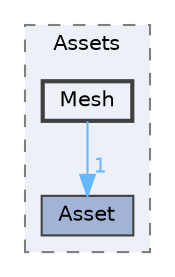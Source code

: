 digraph "C:/dev/c-cpp/C78Engine/C78Engine/src/C78E/Assets/Mesh"
{
 // LATEX_PDF_SIZE
  bgcolor="transparent";
  edge [fontname=Helvetica,fontsize=10,labelfontname=Helvetica,labelfontsize=10];
  node [fontname=Helvetica,fontsize=10,shape=box,height=0.2,width=0.4];
  compound=true
  subgraph clusterdir_6040b2ffaedfa60e1ddfa743591d8b51 {
    graph [ bgcolor="#edf0f7", pencolor="grey50", label="Assets", fontname=Helvetica,fontsize=10 style="filled,dashed", URL="dir_6040b2ffaedfa60e1ddfa743591d8b51.html",tooltip=""]
  dir_d891629be55c9bf3eabc46d424e0e2b5 [label="Asset", fillcolor="#a2b4d6", color="grey25", style="filled", URL="dir_d891629be55c9bf3eabc46d424e0e2b5.html",tooltip=""];
  dir_d4ec66e7a90dbf696ad6a2b096bf409a [label="Mesh", fillcolor="#edf0f7", color="grey25", style="filled,bold", URL="dir_d4ec66e7a90dbf696ad6a2b096bf409a.html",tooltip=""];
  }
  dir_d4ec66e7a90dbf696ad6a2b096bf409a->dir_d891629be55c9bf3eabc46d424e0e2b5 [headlabel="1", labeldistance=1.5 headhref="dir_000013_000000.html" href="dir_000013_000000.html" color="steelblue1" fontcolor="steelblue1"];
}
